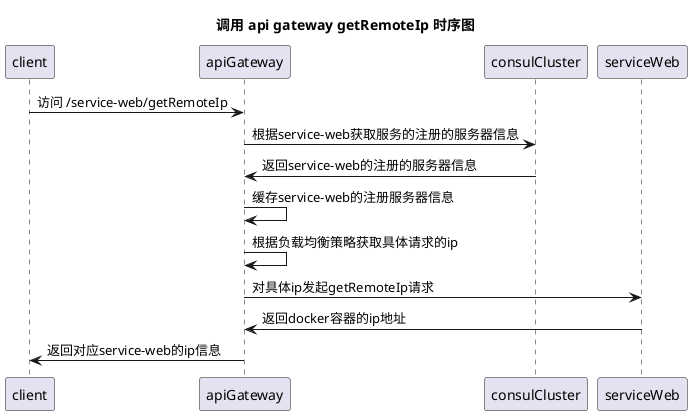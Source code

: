 @startuml

title 调用 api gateway getRemoteIp 时序图
client -> apiGateway: 访问 /service-web/getRemoteIp
apiGateway -> consulCluster: 根据service-web获取服务的注册的服务器信息
consulCluster -> apiGateway: 返回service-web的注册的服务器信息
apiGateway -> apiGateway: 缓存service-web的注册服务器信息
apiGateway -> apiGateway: 根据负载均衡策略获取具体请求的ip
apiGateway -> serviceWeb: 对具体ip发起getRemoteIp请求
serviceWeb -> apiGateway: 返回docker容器的ip地址
apiGateway -> client:返回对应service-web的ip信息
@enduml
